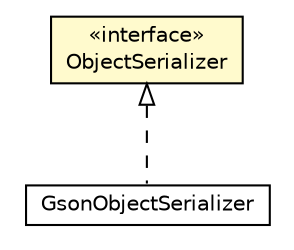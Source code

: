 #!/usr/local/bin/dot
#
# Class diagram 
# Generated by UMLGraph version R5_6_6-8-g8d7759 (http://www.umlgraph.org/)
#

digraph G {
	edge [fontname="Helvetica",fontsize=10,labelfontname="Helvetica",labelfontsize=10];
	node [fontname="Helvetica",fontsize=10,shape=plaintext];
	nodesep=0.25;
	ranksep=0.5;
	// org.dayatang.utils.ObjectSerializer
	c71780 [label=<<table title="org.dayatang.utils.ObjectSerializer" border="0" cellborder="1" cellspacing="0" cellpadding="2" port="p" bgcolor="lemonChiffon" href="./ObjectSerializer.html">
		<tr><td><table border="0" cellspacing="0" cellpadding="1">
<tr><td align="center" balign="center"> &#171;interface&#187; </td></tr>
<tr><td align="center" balign="center"> ObjectSerializer </td></tr>
		</table></td></tr>
		</table>>, URL="./ObjectSerializer.html", fontname="Helvetica", fontcolor="black", fontsize=10.0];
	// org.dayatang.utils.serializer.GsonObjectSerializer
	c71790 [label=<<table title="org.dayatang.utils.serializer.GsonObjectSerializer" border="0" cellborder="1" cellspacing="0" cellpadding="2" port="p" href="./serializer/GsonObjectSerializer.html">
		<tr><td><table border="0" cellspacing="0" cellpadding="1">
<tr><td align="center" balign="center"> GsonObjectSerializer </td></tr>
		</table></td></tr>
		</table>>, URL="./serializer/GsonObjectSerializer.html", fontname="Helvetica", fontcolor="black", fontsize=10.0];
	//org.dayatang.utils.serializer.GsonObjectSerializer implements org.dayatang.utils.ObjectSerializer
	c71780:p -> c71790:p [dir=back,arrowtail=empty,style=dashed];
}

